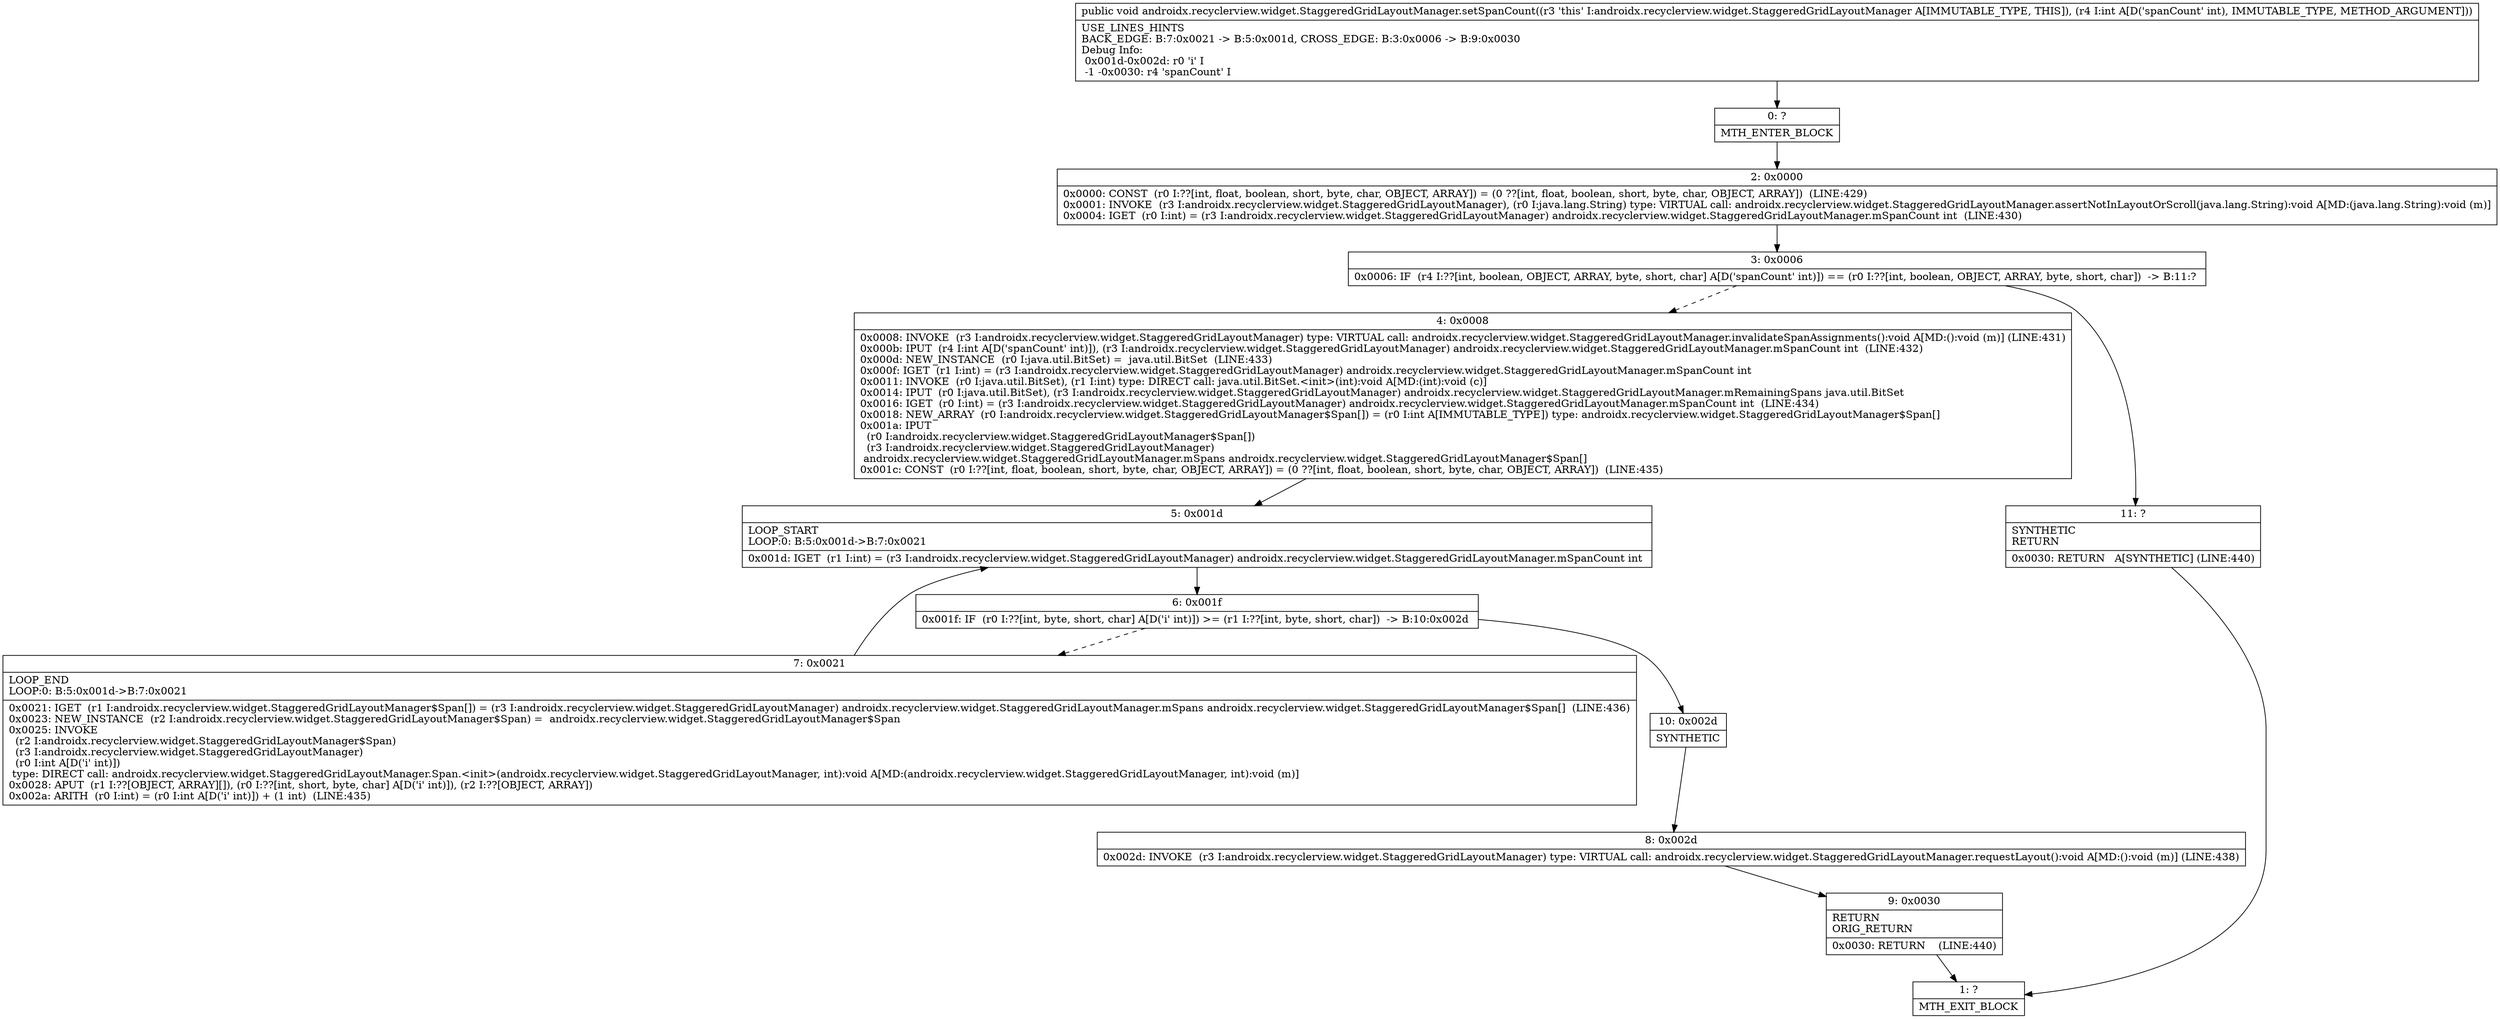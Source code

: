 digraph "CFG forandroidx.recyclerview.widget.StaggeredGridLayoutManager.setSpanCount(I)V" {
Node_0 [shape=record,label="{0\:\ ?|MTH_ENTER_BLOCK\l}"];
Node_2 [shape=record,label="{2\:\ 0x0000|0x0000: CONST  (r0 I:??[int, float, boolean, short, byte, char, OBJECT, ARRAY]) = (0 ??[int, float, boolean, short, byte, char, OBJECT, ARRAY])  (LINE:429)\l0x0001: INVOKE  (r3 I:androidx.recyclerview.widget.StaggeredGridLayoutManager), (r0 I:java.lang.String) type: VIRTUAL call: androidx.recyclerview.widget.StaggeredGridLayoutManager.assertNotInLayoutOrScroll(java.lang.String):void A[MD:(java.lang.String):void (m)]\l0x0004: IGET  (r0 I:int) = (r3 I:androidx.recyclerview.widget.StaggeredGridLayoutManager) androidx.recyclerview.widget.StaggeredGridLayoutManager.mSpanCount int  (LINE:430)\l}"];
Node_3 [shape=record,label="{3\:\ 0x0006|0x0006: IF  (r4 I:??[int, boolean, OBJECT, ARRAY, byte, short, char] A[D('spanCount' int)]) == (r0 I:??[int, boolean, OBJECT, ARRAY, byte, short, char])  \-\> B:11:? \l}"];
Node_4 [shape=record,label="{4\:\ 0x0008|0x0008: INVOKE  (r3 I:androidx.recyclerview.widget.StaggeredGridLayoutManager) type: VIRTUAL call: androidx.recyclerview.widget.StaggeredGridLayoutManager.invalidateSpanAssignments():void A[MD:():void (m)] (LINE:431)\l0x000b: IPUT  (r4 I:int A[D('spanCount' int)]), (r3 I:androidx.recyclerview.widget.StaggeredGridLayoutManager) androidx.recyclerview.widget.StaggeredGridLayoutManager.mSpanCount int  (LINE:432)\l0x000d: NEW_INSTANCE  (r0 I:java.util.BitSet) =  java.util.BitSet  (LINE:433)\l0x000f: IGET  (r1 I:int) = (r3 I:androidx.recyclerview.widget.StaggeredGridLayoutManager) androidx.recyclerview.widget.StaggeredGridLayoutManager.mSpanCount int \l0x0011: INVOKE  (r0 I:java.util.BitSet), (r1 I:int) type: DIRECT call: java.util.BitSet.\<init\>(int):void A[MD:(int):void (c)]\l0x0014: IPUT  (r0 I:java.util.BitSet), (r3 I:androidx.recyclerview.widget.StaggeredGridLayoutManager) androidx.recyclerview.widget.StaggeredGridLayoutManager.mRemainingSpans java.util.BitSet \l0x0016: IGET  (r0 I:int) = (r3 I:androidx.recyclerview.widget.StaggeredGridLayoutManager) androidx.recyclerview.widget.StaggeredGridLayoutManager.mSpanCount int  (LINE:434)\l0x0018: NEW_ARRAY  (r0 I:androidx.recyclerview.widget.StaggeredGridLayoutManager$Span[]) = (r0 I:int A[IMMUTABLE_TYPE]) type: androidx.recyclerview.widget.StaggeredGridLayoutManager$Span[] \l0x001a: IPUT  \l  (r0 I:androidx.recyclerview.widget.StaggeredGridLayoutManager$Span[])\l  (r3 I:androidx.recyclerview.widget.StaggeredGridLayoutManager)\l androidx.recyclerview.widget.StaggeredGridLayoutManager.mSpans androidx.recyclerview.widget.StaggeredGridLayoutManager$Span[] \l0x001c: CONST  (r0 I:??[int, float, boolean, short, byte, char, OBJECT, ARRAY]) = (0 ??[int, float, boolean, short, byte, char, OBJECT, ARRAY])  (LINE:435)\l}"];
Node_5 [shape=record,label="{5\:\ 0x001d|LOOP_START\lLOOP:0: B:5:0x001d\-\>B:7:0x0021\l|0x001d: IGET  (r1 I:int) = (r3 I:androidx.recyclerview.widget.StaggeredGridLayoutManager) androidx.recyclerview.widget.StaggeredGridLayoutManager.mSpanCount int \l}"];
Node_6 [shape=record,label="{6\:\ 0x001f|0x001f: IF  (r0 I:??[int, byte, short, char] A[D('i' int)]) \>= (r1 I:??[int, byte, short, char])  \-\> B:10:0x002d \l}"];
Node_7 [shape=record,label="{7\:\ 0x0021|LOOP_END\lLOOP:0: B:5:0x001d\-\>B:7:0x0021\l|0x0021: IGET  (r1 I:androidx.recyclerview.widget.StaggeredGridLayoutManager$Span[]) = (r3 I:androidx.recyclerview.widget.StaggeredGridLayoutManager) androidx.recyclerview.widget.StaggeredGridLayoutManager.mSpans androidx.recyclerview.widget.StaggeredGridLayoutManager$Span[]  (LINE:436)\l0x0023: NEW_INSTANCE  (r2 I:androidx.recyclerview.widget.StaggeredGridLayoutManager$Span) =  androidx.recyclerview.widget.StaggeredGridLayoutManager$Span \l0x0025: INVOKE  \l  (r2 I:androidx.recyclerview.widget.StaggeredGridLayoutManager$Span)\l  (r3 I:androidx.recyclerview.widget.StaggeredGridLayoutManager)\l  (r0 I:int A[D('i' int)])\l type: DIRECT call: androidx.recyclerview.widget.StaggeredGridLayoutManager.Span.\<init\>(androidx.recyclerview.widget.StaggeredGridLayoutManager, int):void A[MD:(androidx.recyclerview.widget.StaggeredGridLayoutManager, int):void (m)]\l0x0028: APUT  (r1 I:??[OBJECT, ARRAY][]), (r0 I:??[int, short, byte, char] A[D('i' int)]), (r2 I:??[OBJECT, ARRAY]) \l0x002a: ARITH  (r0 I:int) = (r0 I:int A[D('i' int)]) + (1 int)  (LINE:435)\l}"];
Node_10 [shape=record,label="{10\:\ 0x002d|SYNTHETIC\l}"];
Node_8 [shape=record,label="{8\:\ 0x002d|0x002d: INVOKE  (r3 I:androidx.recyclerview.widget.StaggeredGridLayoutManager) type: VIRTUAL call: androidx.recyclerview.widget.StaggeredGridLayoutManager.requestLayout():void A[MD:():void (m)] (LINE:438)\l}"];
Node_9 [shape=record,label="{9\:\ 0x0030|RETURN\lORIG_RETURN\l|0x0030: RETURN    (LINE:440)\l}"];
Node_1 [shape=record,label="{1\:\ ?|MTH_EXIT_BLOCK\l}"];
Node_11 [shape=record,label="{11\:\ ?|SYNTHETIC\lRETURN\l|0x0030: RETURN   A[SYNTHETIC] (LINE:440)\l}"];
MethodNode[shape=record,label="{public void androidx.recyclerview.widget.StaggeredGridLayoutManager.setSpanCount((r3 'this' I:androidx.recyclerview.widget.StaggeredGridLayoutManager A[IMMUTABLE_TYPE, THIS]), (r4 I:int A[D('spanCount' int), IMMUTABLE_TYPE, METHOD_ARGUMENT]))  | USE_LINES_HINTS\lBACK_EDGE: B:7:0x0021 \-\> B:5:0x001d, CROSS_EDGE: B:3:0x0006 \-\> B:9:0x0030\lDebug Info:\l  0x001d\-0x002d: r0 'i' I\l  \-1 \-0x0030: r4 'spanCount' I\l}"];
MethodNode -> Node_0;Node_0 -> Node_2;
Node_2 -> Node_3;
Node_3 -> Node_4[style=dashed];
Node_3 -> Node_11;
Node_4 -> Node_5;
Node_5 -> Node_6;
Node_6 -> Node_7[style=dashed];
Node_6 -> Node_10;
Node_7 -> Node_5;
Node_10 -> Node_8;
Node_8 -> Node_9;
Node_9 -> Node_1;
Node_11 -> Node_1;
}


